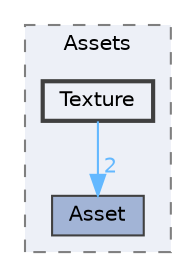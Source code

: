 digraph "C:/dev/c-cpp/C78Engine/C78Engine/src/C78E/Assets/Texture"
{
 // LATEX_PDF_SIZE
  bgcolor="transparent";
  edge [fontname=Helvetica,fontsize=10,labelfontname=Helvetica,labelfontsize=10];
  node [fontname=Helvetica,fontsize=10,shape=box,height=0.2,width=0.4];
  compound=true
  subgraph clusterdir_6040b2ffaedfa60e1ddfa743591d8b51 {
    graph [ bgcolor="#edf0f7", pencolor="grey50", label="Assets", fontname=Helvetica,fontsize=10 style="filled,dashed", URL="dir_6040b2ffaedfa60e1ddfa743591d8b51.html",tooltip=""]
  dir_d891629be55c9bf3eabc46d424e0e2b5 [label="Asset", fillcolor="#a2b4d6", color="grey25", style="filled", URL="dir_d891629be55c9bf3eabc46d424e0e2b5.html",tooltip=""];
  dir_3efba8ffb31d1cff833e2c3f751ebca3 [label="Texture", fillcolor="#edf0f7", color="grey25", style="filled,bold", URL="dir_3efba8ffb31d1cff833e2c3f751ebca3.html",tooltip=""];
  }
  dir_3efba8ffb31d1cff833e2c3f751ebca3->dir_d891629be55c9bf3eabc46d424e0e2b5 [headlabel="2", labeldistance=1.5 headhref="dir_000026_000000.html" href="dir_000026_000000.html" color="steelblue1" fontcolor="steelblue1"];
}
